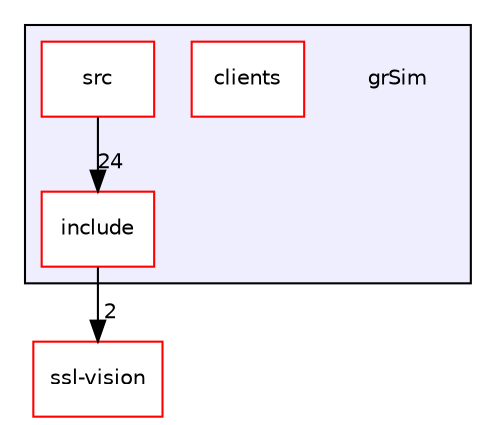 digraph "grSim" {
  compound=true
  node [ fontsize="10", fontname="Helvetica"];
  edge [ labelfontsize="10", labelfontname="Helvetica"];
  subgraph clusterdir_9633864a0c91c597ca66e41734db3773 {
    graph [ bgcolor="#eeeeff", pencolor="black", label="" URL="dir_9633864a0c91c597ca66e41734db3773.html"];
    dir_9633864a0c91c597ca66e41734db3773 [shape=plaintext label="grSim"];
    dir_ffacb678d1bfaf0d40968b0b317503ba [shape=box label="clients" color="red" fillcolor="white" style="filled" URL="dir_ffacb678d1bfaf0d40968b0b317503ba.html"];
    dir_d15b3a11243ff7d2a1de12d9629d9058 [shape=box label="include" color="red" fillcolor="white" style="filled" URL="dir_d15b3a11243ff7d2a1de12d9629d9058.html"];
    dir_604ad9f6b6cc82005520ff33ecc731fe [shape=box label="src" color="red" fillcolor="white" style="filled" URL="dir_604ad9f6b6cc82005520ff33ecc731fe.html"];
  }
  dir_8a37fb72858324e0476265f1c6db5619 [shape=box label="ssl-vision" fillcolor="white" style="filled" color="red" URL="dir_8a37fb72858324e0476265f1c6db5619.html"];
  dir_d15b3a11243ff7d2a1de12d9629d9058->dir_8a37fb72858324e0476265f1c6db5619 [headlabel="2", labeldistance=1.5 headhref="dir_000024_000017.html"];
  dir_604ad9f6b6cc82005520ff33ecc731fe->dir_d15b3a11243ff7d2a1de12d9629d9058 [headlabel="24", labeldistance=1.5 headhref="dir_000014_000024.html"];
}
